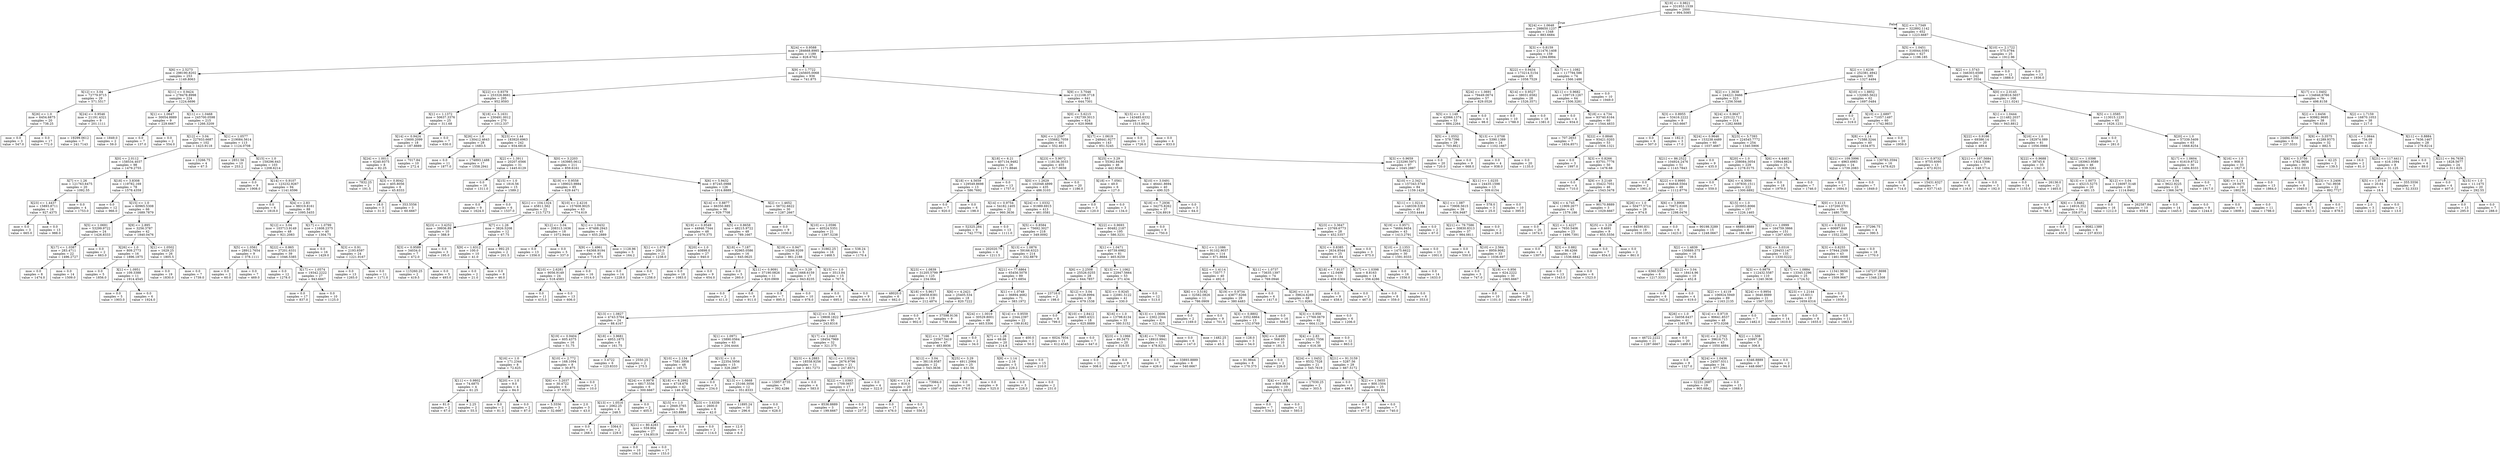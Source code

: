 digraph Tree {
node [shape=box] ;
0 [label="X[19] <= 0.9821\nmse = 331953.1539\nsamples = 2000\nvalue = 994.5085"] ;
1 [label="X[24] <= 1.0648\nmse = 298650.1237\nsamples = 1348\nvalue = 883.6684"] ;
0 -> 1 [labeldistance=2.5, labelangle=45, headlabel="True"] ;
2 [label="X[24] <= 0.9588\nmse = 284668.8985\nsamples = 1189\nvalue = 828.6762"] ;
1 -> 2 ;
3 [label="X[6] <= 2.5273\nmse = 298190.8202\nsamples = 253\nvalue = 1149.8063"] ;
2 -> 3 ;
4 [label="X[12] <= 3.04\nmse = 72779.9715\nsamples = 29\nvalue = 571.5517"] ;
3 -> 4 ;
5 [label="X[26] <= 1.0\nmse = 6454.6875\nsamples = 20\nvalue = 738.25"] ;
4 -> 5 ;
6 [label="mse = 0.0\nsamples = 3\nvalue = 547.0"] ;
5 -> 6 ;
7 [label="mse = 0.0\nsamples = 17\nvalue = 772.0"] ;
5 -> 7 ;
8 [label="X[24] <= 0.9546\nmse = 21191.4321\nsamples = 9\nvalue = 201.1111"] ;
4 -> 8 ;
9 [label="mse = 19299.0612\nsamples = 7\nvalue = 241.7143"] ;
8 -> 9 ;
10 [label="mse = 1849.0\nsamples = 2\nvalue = 59.0"] ;
8 -> 10 ;
11 [label="X[11] <= 0.9424\nmse = 278478.8998\nsamples = 224\nvalue = 1224.6696"] ;
3 -> 11 ;
12 [label="X[1] <= 1.0647\nmse = 30054.8889\nsamples = 9\nvalue = 229.6667"] ;
11 -> 12 ;
13 [label="mse = 0.0\nsamples = 7\nvalue = 137.0"] ;
12 -> 13 ;
14 [label="mse = 0.0\nsamples = 2\nvalue = 554.0"] ;
12 -> 14 ;
15 [label="X[11] <= 1.0468\nmse = 245700.0598\nsamples = 215\nvalue = 1266.3209"] ;
11 -> 15 ;
16 [label="X[12] <= 3.04\nmse = 227933.6687\nsamples = 102\nvalue = 1423.9118"] ;
15 -> 16 ;
17 [label="X[0] <= 2.0112\nmse = 158534.4037\nsamples = 98\nvalue = 1479.2755"] ;
16 -> 17 ;
18 [label="X[7] <= 1.26\nmse = 121763.6475\nsamples = 20\nvalue = 1092.55"] ;
17 -> 18 ;
19 [label="X[23] <= 1.4437\nmse = 15893.8711\nsamples = 16\nvalue = 927.4375"] ;
18 -> 19 ;
20 [label="mse = 0.0\nsamples = 3\nvalue = 665.0"] ;
19 -> 20 ;
21 [label="mse = 0.0\nsamples = 13\nvalue = 988.0"] ;
19 -> 21 ;
22 [label="mse = 0.0\nsamples = 4\nvalue = 1753.0"] ;
18 -> 22 ;
23 [label="X[18] <= 3.8308\nmse = 119782.169\nsamples = 78\nvalue = 1578.4359"] ;
17 -> 23 ;
24 [label="mse = 0.0\nsamples = 12\nvalue = 966.0"] ;
23 -> 24 ;
25 [label="X[15] <= 1.0\nmse = 60965.5308\nsamples = 66\nvalue = 1689.7879"] ;
23 -> 25 ;
26 [label="X[5] <= 1.0691\nmse = 53299.9722\nsamples = 24\nvalue = 1426.8333"] ;
25 -> 26 ;
27 [label="X[17] <= 1.0387\nmse = 283.4711\nsamples = 22\nvalue = 1496.2727"] ;
26 -> 27 ;
28 [label="mse = 0.0\nsamples = 8\nvalue = 1474.0"] ;
27 -> 28 ;
29 [label="mse = 0.0\nsamples = 14\nvalue = 1509.0"] ;
27 -> 29 ;
30 [label="mse = 0.0\nsamples = 2\nvalue = 663.0"] ;
26 -> 30 ;
31 [label="X[9] <= 2.895\nmse = 3256.3787\nsamples = 42\nvalue = 1840.0476"] ;
25 -> 31 ;
32 [label="X[26] <= 1.0\nmse = 809.2773\nsamples = 16\nvalue = 1896.1875"] ;
31 -> 32 ;
33 [label="mse = 0.0\nsamples = 5\nvalue = 1856.0"] ;
32 -> 33 ;
34 [label="X[1] <= 1.0951\nmse = 109.3388\nsamples = 11\nvalue = 1914.4545"] ;
32 -> 34 ;
35 [label="mse = 0.0\nsamples = 5\nvalue = 1903.0"] ;
34 -> 35 ;
36 [label="mse = 0.0\nsamples = 6\nvalue = 1924.0"] ;
34 -> 36 ;
37 [label="X[1] <= 1.0502\nmse = 1629.25\nsamples = 26\nvalue = 1805.5"] ;
31 -> 37 ;
38 [label="mse = 0.0\nsamples = 19\nvalue = 1830.0"] ;
37 -> 38 ;
39 [label="mse = 0.0\nsamples = 7\nvalue = 1739.0"] ;
37 -> 39 ;
40 [label="mse = 13266.75\nsamples = 4\nvalue = 67.5"] ;
16 -> 40 ;
41 [label="X[1] <= 1.0577\nmse = 219084.5614\nsamples = 113\nvalue = 1124.0708"] ;
15 -> 41 ;
42 [label="mse = 2851.56\nsamples = 10\nvalue = 253.2"] ;
41 -> 42 ;
43 [label="X[15] <= 1.0\nmse = 159296.643\nsamples = 103\nvalue = 1208.6214"] ;
41 -> 43 ;
44 [label="mse = 0.0\nsamples = 9\nvalue = 1908.0"] ;
43 -> 44 ;
45 [label="X[14] <= 0.9107\nmse = 123232.9267\nsamples = 94\nvalue = 1141.6596"] ;
43 -> 45 ;
46 [label="mse = 0.0\nsamples = 6\nvalue = 1818.0"] ;
45 -> 46 ;
47 [label="X[4] <= 2.83\nmse = 98319.8161\nsamples = 88\nvalue = 1095.5455"] ;
45 -> 47 ;
48 [label="X[12] <= 3.04\nmse = 103713.9149\nsamples = 48\nvalue = 921.2083"] ;
47 -> 48 ;
49 [label="X[5] <= 1.0561\nmse = 28912.7654\nsamples = 9\nvalue = 378.1111"] ;
48 -> 49 ;
50 [label="mse = 0.0\nsamples = 2\nvalue = 60.0"] ;
49 -> 50 ;
51 [label="mse = 0.0\nsamples = 7\nvalue = 469.0"] ;
49 -> 51 ;
52 [label="X[22] <= 0.865\nmse = 37201.6331\nsamples = 39\nvalue = 1046.5385"] ;
48 -> 52 ;
53 [label="mse = 0.0\nsamples = 12\nvalue = 1278.0"] ;
52 -> 53 ;
54 [label="X[17] <= 1.0574\nmse = 19342.2222\nsamples = 27\nvalue = 943.6667"] ;
52 -> 54 ;
55 [label="mse = 0.0\nsamples = 17\nvalue = 837.0"] ;
54 -> 55 ;
56 [label="mse = 0.0\nsamples = 10\nvalue = 1125.0"] ;
54 -> 56 ;
57 [label="X[17] <= 1.0799\nmse = 11608.2375\nsamples = 40\nvalue = 1304.75"] ;
47 -> 57 ;
58 [label="mse = 0.0\nsamples = 16\nvalue = 1429.0"] ;
57 -> 58 ;
59 [label="X[3] <= 0.91\nmse = 2193.6597\nsamples = 24\nvalue = 1221.9167"] ;
57 -> 59 ;
60 [label="mse = 0.0\nsamples = 13\nvalue = 1265.0"] ;
59 -> 60 ;
61 [label="mse = 0.0\nsamples = 11\nvalue = 1171.0"] ;
59 -> 61 ;
62 [label="X[9] <= 1.7722\nmse = 245605.0068\nsamples = 936\nvalue = 741.875"] ;
2 -> 62 ;
63 [label="X[22] <= 0.9379\nmse = 253326.8661\nsamples = 295\nvalue = 952.9593"] ;
62 -> 63 ;
64 [label="X[1] <= 1.1372\nmse = 50637.3376\nsamples = 25\nvalue = 311.68"] ;
63 -> 64 ;
65 [label="X[14] <= 0.9424\nmse = 15600.2099\nsamples = 18\nvalue = 187.8889"] ;
64 -> 65 ;
66 [label="X[24] <= 1.0011\nmse = 6240.9375\nsamples = 8\nvalue = 82.25"] ;
65 -> 66 ;
67 [label="mse = 7832.25\nsamples = 2\nvalue = 191.5"] ;
66 -> 67 ;
68 [label="X[3] <= 0.8042\nmse = 405.8056\nsamples = 6\nvalue = 45.8333"] ;
66 -> 68 ;
69 [label="mse = 18.0\nsamples = 3\nvalue = 31.0"] ;
68 -> 69 ;
70 [label="mse = 353.5556\nsamples = 3\nvalue = 60.6667"] ;
68 -> 70 ;
71 [label="mse = 7017.84\nsamples = 10\nvalue = 272.4"] ;
65 -> 71 ;
72 [label="mse = 0.0\nsamples = 7\nvalue = 630.0"] ;
64 -> 72 ;
73 [label="X[18] <= 5.1631\nmse = 230491.0012\nsamples = 270\nvalue = 1012.337"] ;
63 -> 73 ;
74 [label="X[26] <= 1.0\nmse = 130412.4643\nsamples = 28\nvalue = 1683.5"] ;
73 -> 74 ;
75 [label="mse = 0.0\nsamples = 11\nvalue = 1877.0"] ;
74 -> 75 ;
76 [label="mse = 174893.1488\nsamples = 17\nvalue = 1558.2941"] ;
74 -> 76 ;
77 [label="X[23] <= 1.44\nmse = 183920.6963\nsamples = 242\nvalue = 934.6818"] ;
73 -> 77 ;
78 [label="X[2] <= 1.3911\nmse = 20207.6566\nsamples = 31\nvalue = 1445.6129"] ;
77 -> 78 ;
79 [label="mse = 0.0\nsamples = 16\nvalue = 1311.0"] ;
78 -> 79 ;
80 [label="X[15] <= 1.0\nmse = 1816.56\nsamples = 15\nvalue = 1589.2"] ;
78 -> 80 ;
81 [label="mse = 0.0\nsamples = 9\nvalue = 1624.0"] ;
80 -> 81 ;
82 [label="mse = 0.0\nsamples = 6\nvalue = 1537.0"] ;
80 -> 82 ;
83 [label="X[0] <= 3.2203\nmse = 163985.0612\nsamples = 211\nvalue = 859.6161"] ;
77 -> 83 ;
84 [label="X[19] <= 0.9558\nmse = 189023.9884\nsamples = 85\nvalue = 629.4471"] ;
83 -> 84 ;
85 [label="X[21] <= 104.1324\nmse = 45811.562\nsamples = 22\nvalue = 213.7273"] ;
84 -> 85 ;
86 [label="X[23] <= 3.4252\nmse = 39936.89\nsamples = 10\nvalue = 388.9"] ;
85 -> 86 ;
87 [label="X[3] <= 0.9589\nmse = 34034.0\nsamples = 7\nvalue = 472.0"] ;
86 -> 87 ;
88 [label="mse = 115260.25\nsamples = 2\nvalue = 419.5"] ;
87 -> 88 ;
89 [label="mse = 0.0\nsamples = 5\nvalue = 493.0"] ;
87 -> 89 ;
90 [label="mse = 0.0\nsamples = 3\nvalue = 195.0"] ;
86 -> 90 ;
91 [label="X[7] <= 1.26\nmse = 3826.5208\nsamples = 12\nvalue = 67.75"] ;
85 -> 91 ;
92 [label="X[9] <= 1.6312\nmse = 100.0\nsamples = 10\nvalue = 41.0"] ;
91 -> 92 ;
93 [label="mse = 0.0\nsamples = 2\nvalue = 21.0"] ;
92 -> 93 ;
94 [label="mse = 0.0\nsamples = 8\nvalue = 46.0"] ;
92 -> 94 ;
95 [label="mse = 992.25\nsamples = 2\nvalue = 201.5"] ;
91 -> 95 ;
96 [label="X[10] <= 2.4216\nmse = 157608.9025\nsamples = 63\nvalue = 774.619"] ;
84 -> 96 ;
97 [label="X[12] <= 3.04\nmse = 208313.1636\nsamples = 18\nvalue = 1072.9444"] ;
96 -> 97 ;
98 [label="mse = 0.0\nsamples = 13\nvalue = 1356.0"] ;
97 -> 98 ;
99 [label="mse = 0.0\nsamples = 5\nvalue = 337.0"] ;
97 -> 99 ;
100 [label="X[1] <= 1.0432\nmse = 87488.2943\nsamples = 45\nvalue = 655.2889"] ;
96 -> 100 ;
101 [label="X[9] <= 1.4961\nmse = 64368.9194\nsamples = 40\nvalue = 716.675"] ;
100 -> 101 ;
102 [label="X[10] <= 2.6281\nmse = 9056.9149\nsamples = 24\nvalue = 518.4583"] ;
101 -> 102 ;
103 [label="mse = 0.0\nsamples = 11\nvalue = 415.0"] ;
102 -> 103 ;
104 [label="mse = 0.0\nsamples = 13\nvalue = 606.0"] ;
102 -> 104 ;
105 [label="mse = 0.0\nsamples = 16\nvalue = 1014.0"] ;
101 -> 105 ;
106 [label="mse = 1128.96\nsamples = 5\nvalue = 164.2"] ;
100 -> 106 ;
107 [label="X[6] <= 5.9432\nmse = 87245.0988\nsamples = 126\nvalue = 1014.8889"] ;
83 -> 107 ;
108 [label="X[14] <= 0.8877\nmse = 66350.885\nsamples = 96\nvalue = 929.7708"] ;
107 -> 108 ;
109 [label="X[19] <= 0.9549\nmse = 44946.7344\nsamples = 48\nvalue = 1070.375"] ;
108 -> 109 ;
110 [label="X[1] <= 1.078\nmse = 200.0\nsamples = 21\nvalue = 1238.0"] ;
109 -> 110 ;
111 [label="mse = 0.0\nsamples = 14\nvalue = 1228.0"] ;
110 -> 111 ;
112 [label="mse = 0.0\nsamples = 7\nvalue = 1258.0"] ;
110 -> 112 ;
113 [label="X[20] <= 1.0\nmse = 40898.0\nsamples = 27\nvalue = 940.0"] ;
109 -> 113 ;
114 [label="mse = 0.0\nsamples = 18\nvalue = 1083.0"] ;
113 -> 114 ;
115 [label="mse = 0.0\nsamples = 9\nvalue = 654.0"] ;
113 -> 115 ;
116 [label="X[5] <= 0.8658\nmse = 48215.9722\nsamples = 48\nvalue = 789.1667"] ;
108 -> 116 ;
117 [label="X[18] <= 7.187\nmse = 92965.0586\nsamples = 16\nvalue = 645.0625"] ;
116 -> 117 ;
118 [label="mse = 0.0\nsamples = 5\nvalue = 260.0"] ;
117 -> 118 ;
119 [label="X[11] <= 0.9091\nmse = 37190.0826\nsamples = 11\nvalue = 820.0909"] ;
117 -> 119 ;
120 [label="mse = 0.0\nsamples = 2\nvalue = 411.0"] ;
119 -> 120 ;
121 [label="mse = 0.0\nsamples = 9\nvalue = 911.0"] ;
119 -> 121 ;
122 [label="X[19] <= 0.947\nmse = 10266.9209\nsamples = 32\nvalue = 861.2188"] ;
116 -> 122 ;
123 [label="X[25] <= 3.29\nmse = 1668.6159\nsamples = 17\nvalue = 943.8235"] ;
122 -> 123 ;
124 [label="mse = 0.0\nsamples = 7\nvalue = 895.0"] ;
123 -> 124 ;
125 [label="mse = 0.0\nsamples = 10\nvalue = 978.0"] ;
123 -> 125 ;
126 [label="X[15] <= 1.0\nmse = 3513.84\nsamples = 15\nvalue = 767.6"] ;
122 -> 126 ;
127 [label="mse = 0.0\nsamples = 6\nvalue = 695.0"] ;
126 -> 127 ;
128 [label="mse = 0.0\nsamples = 9\nvalue = 816.0"] ;
126 -> 128 ;
129 [label="X[2] <= 1.4652\nmse = 56732.6622\nsamples = 30\nvalue = 1287.2667"] ;
107 -> 129 ;
130 [label="mse = 0.0\nsamples = 9\nvalue = 1030.0"] ;
129 -> 130 ;
131 [label="X[10] <= 2.0596\nmse = 40524.5351\nsamples = 21\nvalue = 1397.5238"] ;
129 -> 131 ;
132 [label="mse = 31862.25\nsamples = 16\nvalue = 1468.5"] ;
131 -> 132 ;
133 [label="mse = 538.24\nsamples = 5\nvalue = 1170.4"] ;
131 -> 133 ;
134 [label="X[9] <= 3.7046\nmse = 212108.3718\nsamples = 641\nvalue = 644.7301"] ;
62 -> 134 ;
135 [label="X[0] <= 5.6215\nmse = 192739.3013\nsamples = 624\nvalue = 620.9968"] ;
134 -> 135 ;
136 [label="X[6] <= 1.2597\nmse = 155682.7059\nsamples = 481\nvalue = 552.4615"] ;
135 -> 136 ;
137 [label="X[18] <= 6.21\nmse = 407134.9482\nsamples = 26\nvalue = 1171.8846"] ;
136 -> 137 ;
138 [label="X[18] <= 4.5659\nmse = 129549.8698\nsamples = 13\nvalue = 586.7692"] ;
137 -> 138 ;
139 [label="mse = 0.0\nsamples = 7\nvalue = 920.0"] ;
138 -> 139 ;
140 [label="mse = 0.0\nsamples = 6\nvalue = 198.0"] ;
138 -> 140 ;
141 [label="mse = 0.0\nsamples = 13\nvalue = 1757.0"] ;
137 -> 141 ;
142 [label="X[23] <= 5.9072\nmse = 118136.3033\nsamples = 455\nvalue = 517.0659"] ;
136 -> 142 ;
143 [label="X[0] <= 1.2629\nmse = 102048.4899\nsamples = 435\nvalue = 486.3103"] ;
142 -> 143 ;
144 [label="X[14] <= 0.9754\nmse = 54182.1405\nsamples = 22\nvalue = 960.3636"] ;
143 -> 144 ;
145 [label="mse = 52325.284\nsamples = 9\nvalue = 742.7778"] ;
144 -> 145 ;
146 [label="mse = 0.0\nsamples = 13\nvalue = 1111.0"] ;
144 -> 146 ;
147 [label="X[24] <= 1.0332\nmse = 91989.6915\nsamples = 413\nvalue = 461.0581"] ;
143 -> 147 ;
148 [label="X[5] <= 0.8584\nmse = 75692.3027\nsamples = 218\nvalue = 349.0092"] ;
147 -> 148 ;
149 [label="mse = 202020.75\nsamples = 4\nvalue = 1211.5"] ;
148 -> 149 ;
150 [label="X[13] <= 1.0876\nmse = 59166.6323\nsamples = 214\nvalue = 332.8879"] ;
148 -> 150 ;
151 [label="X[23] <= 1.0839\nmse = 31205.5799\nsamples = 125\nvalue = 234.064"] ;
150 -> 151 ;
152 [label="mse = 48020.0\nsamples = 6\nvalue = 662.0"] ;
151 -> 152 ;
153 [label="X[18] <= 5.9617\nmse = 20658.8381\nsamples = 119\nvalue = 212.4874"] ;
151 -> 153 ;
154 [label="X[13] <= 1.0827\nmse = 4743.5764\nsamples = 24\nvalue = 88.4167"] ;
153 -> 154 ;
155 [label="X[19] <= 0.9404\nmse = 605.4375\nsamples = 16\nvalue = 51.75"] ;
154 -> 155 ;
156 [label="X[16] <= 1.0\nmse = 171.2344\nsamples = 8\nvalue = 72.625"] ;
155 -> 156 ;
157 [label="X[11] <= 0.9802\nmse = 74.6875\nsamples = 4\nvalue = 61.25"] ;
156 -> 157 ;
158 [label="mse = 81.0\nsamples = 2\nvalue = 67.0"] ;
157 -> 158 ;
159 [label="mse = 2.25\nsamples = 2\nvalue = 55.5"] ;
157 -> 159 ;
160 [label="X[20] <= 1.0\nmse = 9.0\nsamples = 4\nvalue = 84.0"] ;
156 -> 160 ;
161 [label="mse = 0.0\nsamples = 2\nvalue = 81.0"] ;
160 -> 161 ;
162 [label="mse = 0.0\nsamples = 2\nvalue = 87.0"] ;
160 -> 162 ;
163 [label="X[10] <= 2.772\nmse = 168.1094\nsamples = 8\nvalue = 30.875"] ;
155 -> 163 ;
164 [label="X[6] <= 3.2037\nmse = 30.4722\nsamples = 6\nvalue = 37.8333"] ;
163 -> 164 ;
165 [label="mse = 5.5556\nsamples = 3\nvalue = 32.6667"] ;
164 -> 165 ;
166 [label="mse = 2.0\nsamples = 3\nvalue = 43.0"] ;
164 -> 166 ;
167 [label="mse = 0.0\nsamples = 2\nvalue = 10.0"] ;
163 -> 167 ;
168 [label="X[18] <= 3.9681\nmse = 4953.1875\nsamples = 8\nvalue = 161.75"] ;
154 -> 168 ;
169 [label="mse = 3.4722\nsamples = 6\nvalue = 123.8333"] ;
168 -> 169 ;
170 [label="mse = 2550.25\nsamples = 2\nvalue = 275.5"] ;
168 -> 170 ;
171 [label="X[12] <= 3.04\nmse = 19808.1822\nsamples = 95\nvalue = 243.8316"] ;
153 -> 171 ;
172 [label="X[1] <= 1.0971\nmse = 15890.0564\nsamples = 63\nvalue = 204.4444"] ;
171 -> 172 ;
173 [label="X[10] <= 2.134\nmse = 7581.3958\nsamples = 48\nvalue = 165.75"] ;
172 -> 173 ;
174 [label="X[24] <= 0.9978\nmse = 6817.5556\nsamples = 6\nvalue = 300.6667"] ;
173 -> 174 ;
175 [label="X[13] <= 1.0516\nmse = 2062.25\nsamples = 4\nvalue = 248.5"] ;
174 -> 175 ;
176 [label="mse = 0.0\nsamples = 2\nvalue = 268.0"] ;
175 -> 176 ;
177 [label="mse = 3364.0\nsamples = 2\nvalue = 229.0"] ;
175 -> 177 ;
178 [label="mse = 0.0\nsamples = 2\nvalue = 405.0"] ;
174 -> 178 ;
179 [label="X[18] <= 6.2992\nmse = 4718.678\nsamples = 42\nvalue = 146.4762"] ;
173 -> 179 ;
180 [label="X[15] <= 1.0\nmse = 2949.3765\nsamples = 36\nvalue = 163.8889"] ;
179 -> 180 ;
181 [label="X[21] <= 80.4283\nmse = 559.904\nsamples = 27\nvalue = 134.8519"] ;
180 -> 181 ;
182 [label="mse = 0.0\nsamples = 10\nvalue = 104.0"] ;
181 -> 182 ;
183 [label="mse = 0.0\nsamples = 17\nvalue = 153.0"] ;
181 -> 183 ;
184 [label="mse = 0.0\nsamples = 9\nvalue = 251.0"] ;
180 -> 184 ;
185 [label="X[23] <= 3.6339\nmse = 2600.0\nsamples = 6\nvalue = 42.0"] ;
179 -> 185 ;
186 [label="mse = 0.0\nsamples = 2\nvalue = 114.0"] ;
185 -> 186 ;
187 [label="mse = 12.0\nsamples = 4\nvalue = 6.0"] ;
185 -> 187 ;
188 [label="X[15] <= 1.0\nmse = 22354.5956\nsamples = 15\nvalue = 328.2667"] ;
172 -> 188 ;
189 [label="mse = 0.0\nsamples = 3\nvalue = 234.0"] ;
188 -> 189 ;
190 [label="X[13] <= 1.0668\nmse = 25166.3056\nsamples = 12\nvalue = 351.8333"] ;
188 -> 190 ;
191 [label="mse = 11895.24\nsamples = 10\nvalue = 296.6"] ;
190 -> 191 ;
192 [label="mse = 0.0\nsamples = 2\nvalue = 628.0"] ;
190 -> 192 ;
193 [label="X[17] <= 1.0463\nmse = 18454.7969\nsamples = 32\nvalue = 321.375"] ;
171 -> 193 ;
194 [label="X[23] <= 4.2883\nmse = 18558.9256\nsamples = 11\nvalue = 461.7273"] ;
193 -> 194 ;
195 [label="mse = 15957.6735\nsamples = 7\nvalue = 392.4286"] ;
194 -> 195 ;
196 [label="mse = 0.0\nsamples = 4\nvalue = 583.0"] ;
194 -> 196 ;
197 [label="X[11] <= 1.0324\nmse = 2676.9796\nsamples = 21\nvalue = 247.8571"] ;
193 -> 197 ;
198 [label="X[22] <= 1.0393\nmse = 1709.0657\nsamples = 17\nvalue = 230.4118"] ;
197 -> 198 ;
199 [label="mse = 8536.8889\nsamples = 3\nvalue = 199.6667"] ;
198 -> 199 ;
200 [label="mse = 0.0\nsamples = 14\nvalue = 237.0"] ;
198 -> 200 ;
201 [label="mse = 0.0\nsamples = 4\nvalue = 322.0"] ;
197 -> 201 ;
202 [label="X[21] <= 77.6864\nmse = 65456.5078\nsamples = 89\nvalue = 471.6854"] ;
150 -> 202 ;
203 [label="X[6] <= 4.2421\nmse = 25405.534\nsamples = 18\nvalue = 820.7222"] ;
202 -> 203 ;
204 [label="mse = 0.0\nsamples = 9\nvalue = 902.0"] ;
203 -> 204 ;
205 [label="mse = 37598.9136\nsamples = 9\nvalue = 739.4444"] ;
203 -> 205 ;
206 [label="X[1] <= 1.0748\nmse = 36894.4682\nsamples = 71\nvalue = 383.1972"] ;
202 -> 206 ;
207 [label="X[24] <= 1.0019\nmse = 30529.8001\nsamples = 49\nvalue = 465.5306"] ;
206 -> 207 ;
208 [label="X[2] <= 1.7166\nmse = 23567.5419\nsamples = 47\nvalue = 483.8936"] ;
207 -> 208 ;
209 [label="X[12] <= 3.04\nmse = 38118.9587\nsamples = 22\nvalue = 543.3636"] ;
208 -> 209 ;
210 [label="X[8] <= 1.14\nmse = 816.0\nsamples = 20\nvalue = 488.0"] ;
209 -> 210 ;
211 [label="mse = 0.0\nsamples = 17\nvalue = 476.0"] ;
210 -> 211 ;
212 [label="mse = 0.0\nsamples = 3\nvalue = 556.0"] ;
210 -> 212 ;
213 [label="mse = 73984.0\nsamples = 2\nvalue = 1097.0"] ;
209 -> 213 ;
214 [label="X[25] <= 3.29\nmse = 4911.2064\nsamples = 25\nvalue = 431.56"] ;
208 -> 214 ;
215 [label="mse = 0.0\nsamples = 16\nvalue = 379.0"] ;
214 -> 215 ;
216 [label="mse = 0.0\nsamples = 9\nvalue = 525.0"] ;
214 -> 216 ;
217 [label="mse = 0.0\nsamples = 2\nvalue = 34.0"] ;
207 -> 217 ;
218 [label="X[14] <= 0.9559\nmse = 2344.2397\nsamples = 22\nvalue = 199.8182"] ;
206 -> 218 ;
219 [label="X[7] <= 1.26\nmse = 69.66\nsamples = 20\nvalue = 214.8"] ;
218 -> 219 ;
220 [label="X[8] <= 1.14\nmse = 2.16\nsamples = 5\nvalue = 229.2"] ;
219 -> 220 ;
221 [label="mse = 0.0\nsamples = 3\nvalue = 228.0"] ;
220 -> 221 ;
222 [label="mse = 0.0\nsamples = 2\nvalue = 231.0"] ;
220 -> 222 ;
223 [label="mse = 0.0\nsamples = 15\nvalue = 210.0"] ;
219 -> 223 ;
224 [label="mse = 400.0\nsamples = 2\nvalue = 50.0"] ;
218 -> 224 ;
225 [label="X[22] <= 0.9693\nmse = 80482.2187\nsamples = 195\nvalue = 586.3231"] ;
147 -> 225 ;
226 [label="X[1] <= 1.0471\nmse = 40739.6982\nsamples = 81\nvalue = 465.9259"] ;
225 -> 226 ;
227 [label="X[6] <= 2.2508\nmse = 25526.0255\nsamples = 28\nvalue = 644.7857"] ;
226 -> 227 ;
228 [label="mse = 23716.0\nsamples = 2\nvalue = 198.0"] ;
227 -> 228 ;
229 [label="X[12] <= 3.04\nmse = 9128.8994\nsamples = 26\nvalue = 679.1538"] ;
227 -> 229 ;
230 [label="mse = 0.0\nsamples = 8\nvalue = 799.0"] ;
229 -> 230 ;
231 [label="X[10] <= 2.8412\nmse = 3965.4321\nsamples = 18\nvalue = 625.8889"] ;
229 -> 231 ;
232 [label="mse = 6024.7934\nsamples = 11\nvalue = 612.4545"] ;
231 -> 232 ;
233 [label="mse = 0.0\nsamples = 7\nvalue = 647.0"] ;
231 -> 233 ;
234 [label="X[13] <= 1.1062\nmse = 22947.5664\nsamples = 53\nvalue = 371.434"] ;
226 -> 234 ;
235 [label="X[3] <= 0.9245\nmse = 22081.5122\nsamples = 41\nvalue = 330.0"] ;
234 -> 235 ;
236 [label="X[16] <= 1.0\nmse = 13798.6134\nsamples = 33\nvalue = 380.5152"] ;
235 -> 236 ;
237 [label="X[23] <= 3.1966\nmse = 89.3475\nsamples = 20\nvalue = 316.55"] ;
236 -> 237 ;
238 [label="mse = 0.0\nsamples = 11\nvalue = 308.0"] ;
237 -> 238 ;
239 [label="mse = 0.0\nsamples = 9\nvalue = 327.0"] ;
237 -> 239 ;
240 [label="X[18] <= 7.7098\nmse = 18910.9941\nsamples = 13\nvalue = 478.9231"] ;
236 -> 240 ;
241 [label="mse = 0.0\nsamples = 7\nvalue = 426.0"] ;
240 -> 241 ;
242 [label="mse = 33893.8889\nsamples = 6\nvalue = 540.6667"] ;
240 -> 242 ;
243 [label="X[13] <= 1.0606\nmse = 2302.2344\nsamples = 8\nvalue = 121.625"] ;
235 -> 243 ;
244 [label="mse = 0.0\nsamples = 6\nvalue = 147.0"] ;
243 -> 244 ;
245 [label="mse = 1482.25\nsamples = 2\nvalue = 45.5"] ;
243 -> 245 ;
246 [label="mse = 0.0\nsamples = 12\nvalue = 513.0"] ;
234 -> 246 ;
247 [label="X[1] <= 1.1086\nmse = 91102.9037\nsamples = 114\nvalue = 671.8684"] ;
225 -> 247 ;
248 [label="X[2] <= 1.4114\nmse = 73577.7\nsamples = 40\nvalue = 492.0"] ;
247 -> 248 ;
249 [label="X[6] <= 3.5192\nmse = 32582.0826\nsamples = 11\nvalue = 786.0909"] ;
248 -> 249 ;
250 [label="mse = 0.0\nsamples = 2\nvalue = 1169.0"] ;
249 -> 250 ;
251 [label="mse = 0.0\nsamples = 9\nvalue = 701.0"] ;
249 -> 251 ;
252 [label="X[19] <= 0.9734\nmse = 43877.6266\nsamples = 29\nvalue = 380.4483"] ;
248 -> 252 ;
253 [label="X[3] <= 0.8802\nmse = 3352.6864\nsamples = 13\nvalue = 152.0769"] ;
252 -> 253 ;
254 [label="mse = 128.0\nsamples = 3\nvalue = 54.0"] ;
253 -> 254 ;
255 [label="X[6] <= 3.4695\nmse = 568.65\nsamples = 10\nvalue = 181.5"] ;
253 -> 255 ;
256 [label="mse = 91.9844\nsamples = 8\nvalue = 170.375"] ;
255 -> 256 ;
257 [label="mse = 0.0\nsamples = 2\nvalue = 226.0"] ;
255 -> 257 ;
258 [label="mse = 0.0\nsamples = 16\nvalue = 566.0"] ;
252 -> 258 ;
259 [label="X[11] <= 1.0737\nmse = 73635.1397\nsamples = 74\nvalue = 769.0946"] ;
247 -> 259 ;
260 [label="mse = 0.0\nsamples = 6\nvalue = 1417.0"] ;
259 -> 260 ;
261 [label="X[26] <= 1.0\nmse = 39824.6269\nsamples = 68\nvalue = 711.9265"] ;
259 -> 261 ;
262 [label="X[3] <= 0.959\nmse = 17769.0679\nsamples = 62\nvalue = 664.1129"] ;
261 -> 262 ;
263 [label="X[4] <= 2.83\nmse = 10261.7556\nsamples = 50\nvalue = 616.38"] ;
262 -> 263 ;
264 [label="X[24] <= 1.0452\nmse = 8532.7528\nsamples = 21\nvalue = 545.7619"] ;
263 -> 264 ;
265 [label="X[4] <= 2.83\nmse = 809.9834\nsamples = 19\nvalue = 571.2632"] ;
264 -> 265 ;
266 [label="mse = 0.0\nsamples = 7\nvalue = 534.0"] ;
265 -> 266 ;
267 [label="mse = 0.0\nsamples = 12\nvalue = 593.0"] ;
265 -> 267 ;
268 [label="mse = 17030.25\nsamples = 2\nvalue = 303.5"] ;
264 -> 268 ;
269 [label="X[21] <= 91.3159\nmse = 5287.56\nsamples = 29\nvalue = 667.5172"] ;
263 -> 269 ;
270 [label="mse = 0.0\nsamples = 4\nvalue = 498.0"] ;
269 -> 270 ;
271 [label="X[2] <= 1.5655\nmse = 800.1504\nsamples = 25\nvalue = 694.64"] ;
269 -> 271 ;
272 [label="mse = 0.0\nsamples = 18\nvalue = 677.0"] ;
271 -> 272 ;
273 [label="mse = 0.0\nsamples = 7\nvalue = 740.0"] ;
271 -> 273 ;
274 [label="mse = 0.0\nsamples = 12\nvalue = 863.0"] ;
262 -> 274 ;
275 [label="mse = 0.0\nsamples = 6\nvalue = 1206.0"] ;
261 -> 275 ;
276 [label="mse = 0.0\nsamples = 20\nvalue = 1186.0"] ;
142 -> 276 ;
277 [label="X[17] <= 1.0619\nmse = 248441.9277\nsamples = 143\nvalue = 851.5245"] ;
135 -> 277 ;
278 [label="X[25] <= 3.29\nmse = 55362.8436\nsamples = 46\nvalue = 442.9348"] ;
277 -> 278 ;
279 [label="X[18] <= 7.0561\nmse = 49.0\nsamples = 6\nvalue = 127.0"] ;
278 -> 279 ;
280 [label="mse = 0.0\nsamples = 3\nvalue = 120.0"] ;
279 -> 280 ;
281 [label="mse = 0.0\nsamples = 3\nvalue = 134.0"] ;
279 -> 281 ;
282 [label="X[10] <= 3.0491\nmse = 46441.8694\nsamples = 40\nvalue = 490.325"] ;
278 -> 282 ;
283 [label="X[18] <= 7.2936\nmse = 34275.8262\nsamples = 37\nvalue = 524.8919"] ;
282 -> 283 ;
284 [label="mse = 0.0\nsamples = 9\nvalue = 750.0"] ;
283 -> 284 ;
285 [label="X[23] <= 3.3647\nmse = 23769.6773\nsamples = 28\nvalue = 452.5357"] ;
283 -> 285 ;
286 [label="X[3] <= 0.8385\nmse = 2634.8544\nsamples = 25\nvalue = 401.84"] ;
285 -> 286 ;
287 [label="X[18] <= 7.9137\nmse = 12.0496\nsamples = 11\nvalue = 459.6364"] ;
286 -> 287 ;
288 [label="mse = 0.0\nsamples = 9\nvalue = 458.0"] ;
287 -> 288 ;
289 [label="mse = 0.0\nsamples = 2\nvalue = 467.0"] ;
287 -> 289 ;
290 [label="X[17] <= 1.0398\nmse = 8.8163\nsamples = 14\nvalue = 356.4286"] ;
286 -> 290 ;
291 [label="mse = 0.0\nsamples = 8\nvalue = 359.0"] ;
290 -> 291 ;
292 [label="mse = 0.0\nsamples = 6\nvalue = 353.0"] ;
290 -> 292 ;
293 [label="mse = 0.0\nsamples = 3\nvalue = 875.0"] ;
285 -> 293 ;
294 [label="mse = 0.0\nsamples = 3\nvalue = 64.0"] ;
282 -> 294 ;
295 [label="X[3] <= 0.9659\nmse = 223290.5971\nsamples = 97\nvalue = 1045.2887"] ;
277 -> 295 ;
296 [label="X[10] <= 2.3421\nmse = 157343.5748\nsamples = 84\nvalue = 1159.1429"] ;
295 -> 296 ;
297 [label="X[11] <= 1.0214\nmse = 148339.5358\nsamples = 45\nvalue = 1353.4444"] ;
296 -> 297 ;
298 [label="X[19] <= 0.9571\nmse = 74684.9454\nsamples = 43\nvalue = 1413.2791"] ;
297 -> 298 ;
299 [label="X[10] <= 2.1353\nmse = 1475.6622\nsamples = 30\nvalue = 1591.9333"] ;
298 -> 299 ;
300 [label="mse = 0.0\nsamples = 16\nvalue = 1556.0"] ;
299 -> 300 ;
301 [label="mse = 0.0\nsamples = 14\nvalue = 1633.0"] ;
299 -> 301 ;
302 [label="mse = 0.0\nsamples = 13\nvalue = 1001.0"] ;
298 -> 302 ;
303 [label="mse = 0.0\nsamples = 2\nvalue = 67.0"] ;
297 -> 303 ;
304 [label="X[1] <= 1.087\nmse = 73908.5615\nsamples = 39\nvalue = 934.9487"] ;
296 -> 304 ;
305 [label="X[21] <= 79.7586\nmse = 30830.8313\nsamples = 37\nvalue = 984.0811"] ;
304 -> 305 ;
306 [label="mse = 0.0\nsamples = 4\nvalue = 550.0"] ;
305 -> 306 ;
307 [label="X[10] <= 2.564\nmse = 8959.9082\nsamples = 33\nvalue = 1036.697"] ;
305 -> 307 ;
308 [label="mse = 0.0\nsamples = 3\nvalue = 747.0"] ;
307 -> 308 ;
309 [label="X[19] <= 0.956\nmse = 624.2222\nsamples = 30\nvalue = 1065.6667"] ;
307 -> 309 ;
310 [label="mse = 0.0\nsamples = 10\nvalue = 1101.0"] ;
309 -> 310 ;
311 [label="mse = 0.0\nsamples = 20\nvalue = 1048.0"] ;
309 -> 311 ;
312 [label="mse = 0.0\nsamples = 2\nvalue = 26.0"] ;
304 -> 312 ;
313 [label="X[11] <= 1.0235\nmse = 24435.1598\nsamples = 13\nvalue = 309.6154"] ;
295 -> 313 ;
314 [label="mse = 578.0\nsamples = 3\nvalue = 25.0"] ;
313 -> 314 ;
315 [label="mse = 0.0\nsamples = 10\nvalue = 395.0"] ;
313 -> 315 ;
316 [label="X[15] <= 1.0\nmse = 143485.6332\nsamples = 17\nvalue = 1515.8824"] ;
134 -> 316 ;
317 [label="mse = 0.0\nsamples = 13\nvalue = 1726.0"] ;
316 -> 317 ;
318 [label="mse = 0.0\nsamples = 4\nvalue = 833.0"] ;
316 -> 318 ;
319 [label="X[3] <= 0.8159\nmse = 211476.1408\nsamples = 159\nvalue = 1294.8994"] ;
1 -> 319 ;
320 [label="X[22] <= 0.9434\nmse = 173214.5154\nsamples = 85\nvalue = 1058.7529"] ;
319 -> 320 ;
321 [label="X[24] <= 1.0691\nmse = 79449.0674\nsamples = 57\nvalue = 829.0526"] ;
320 -> 321 ;
322 [label="X[5] <= 1.149\nmse = 42066.1374\nsamples = 53\nvalue = 884.2264"] ;
321 -> 322 ;
323 [label="X[5] <= 1.0552\nmse = 578.7396\nsamples = 29\nvalue = 703.8621"] ;
322 -> 323 ;
324 [label="mse = 0.0\nsamples = 20\nvalue = 720.0"] ;
323 -> 324 ;
325 [label="mse = 0.0\nsamples = 9\nvalue = 668.0"] ;
323 -> 325 ;
326 [label="X[13] <= 1.0708\nmse = 5390.1389\nsamples = 24\nvalue = 1102.1667"] ;
322 -> 326 ;
327 [label="mse = 0.0\nsamples = 4\nvalue = 938.0"] ;
326 -> 327 ;
328 [label="mse = 0.0\nsamples = 20\nvalue = 1135.0"] ;
326 -> 328 ;
329 [label="mse = 0.0\nsamples = 4\nvalue = 98.0"] ;
321 -> 329 ;
330 [label="X[14] <= 0.9527\nmse = 38031.6582\nsamples = 28\nvalue = 1526.3571"] ;
320 -> 330 ;
331 [label="mse = 0.0\nsamples = 10\nvalue = 1788.0"] ;
330 -> 331 ;
332 [label="mse = 0.0\nsamples = 18\nvalue = 1381.0"] ;
330 -> 332 ;
333 [label="X[17] <= 1.1082\nmse = 117794.586\nsamples = 74\nvalue = 1566.1486"] ;
319 -> 333 ;
334 [label="X[11] <= 0.9682\nmse = 109719.1267\nsamples = 64\nvalue = 1506.3281"] ;
333 -> 334 ;
335 [label="mse = 0.0\nsamples = 4\nvalue = 934.0"] ;
334 -> 335 ;
336 [label="X[18] <= 4.734\nmse = 93740.6164\nsamples = 60\nvalue = 1544.4833"] ;
334 -> 336 ;
337 [label="mse = 707.2653\nsamples = 7\nvalue = 1834.8571"] ;
336 -> 337 ;
338 [label="X[22] <= 0.8846\nmse = 93421.0203\nsamples = 53\nvalue = 1506.1321"] ;
336 -> 338 ;
339 [label="mse = 0.0\nsamples = 3\nvalue = 1997.0"] ;
338 -> 339 ;
340 [label="X[3] <= 0.8266\nmse = 83701.7776\nsamples = 50\nvalue = 1476.68"] ;
338 -> 340 ;
341 [label="mse = 0.0\nsamples = 4\nvalue = 710.0"] ;
340 -> 341 ;
342 [label="X[9] <= 3.2149\nmse = 35422.7051\nsamples = 46\nvalue = 1543.3478"] ;
340 -> 342 ;
343 [label="X[6] <= 4.745\nmse = 11909.2677\nsamples = 43\nvalue = 1579.186"] ;
342 -> 343 ;
344 [label="mse = 0.0\nsamples = 20\nvalue = 1674.0"] ;
343 -> 344 ;
345 [label="X[2] <= 1.4227\nmse = 7650.5406\nsamples = 23\nvalue = 1496.7391"] ;
343 -> 345 ;
346 [label="mse = 0.0\nsamples = 4\nvalue = 1307.0"] ;
345 -> 346 ;
347 [label="X[3] <= 0.882\nmse = 86.4266\nsamples = 19\nvalue = 1536.6842"] ;
345 -> 347 ;
348 [label="mse = 0.0\nsamples = 13\nvalue = 1543.0"] ;
347 -> 348 ;
349 [label="mse = 0.0\nsamples = 6\nvalue = 1523.0"] ;
347 -> 349 ;
350 [label="mse = 90170.8889\nsamples = 3\nvalue = 1029.6667"] ;
342 -> 350 ;
351 [label="mse = 0.0\nsamples = 10\nvalue = 1949.0"] ;
333 -> 351 ;
352 [label="X[2] <= 1.7349\nmse = 322892.1142\nsamples = 652\nvalue = 1223.6687"] ;
0 -> 352 [labeldistance=2.5, labelangle=-45, headlabel="False"] ;
353 [label="X[5] <= 1.0451\nmse = 316044.0391\nsamples = 627\nvalue = 1196.185"] ;
352 -> 353 ;
354 [label="X[2] <= 1.6236\nmse = 252381.4942\nsamples = 385\nvalue = 1327.4494"] ;
353 -> 354 ;
355 [label="X[2] <= 1.3638\nmse = 244221.9466\nsamples = 323\nvalue = 1256.5046"] ;
354 -> 355 ;
356 [label="X[3] <= 0.8955\nmse = 53416.2222\nsamples = 9\nvalue = 343.6667"] ;
355 -> 356 ;
357 [label="mse = 0.0\nsamples = 6\nvalue = 507.0"] ;
356 -> 357 ;
358 [label="mse = 182.0\nsamples = 3\nvalue = 17.0"] ;
356 -> 358 ;
359 [label="X[24] <= 0.9647\nmse = 225122.712\nsamples = 314\nvalue = 1282.6688"] ;
355 -> 359 ;
360 [label="X[24] <= 0.9646\nmse = 153238.4489\nsamples = 60\nvalue = 1037.4667"] ;
359 -> 360 ;
361 [label="X[21] <= 86.2522\nmse = 104924.2476\nsamples = 51\nvalue = 1143.7843"] ;
360 -> 361 ;
362 [label="mse = 0.0\nsamples = 2\nvalue = 1901.0"] ;
361 -> 362 ;
363 [label="X[22] <= 0.9995\nmse = 84848.5564\nsamples = 49\nvalue = 1112.8776"] ;
361 -> 363 ;
364 [label="X[26] <= 1.0\nmse = 50477.5714\nsamples = 28\nvalue = 974.0"] ;
363 -> 364 ;
365 [label="X[25] <= 3.29\nmse = 8.4691\nsamples = 9\nvalue = 855.5556"] ;
364 -> 365 ;
366 [label="mse = 0.0\nsamples = 7\nvalue = 854.0"] ;
365 -> 366 ;
367 [label="mse = 0.0\nsamples = 2\nvalue = 861.0"] ;
365 -> 367 ;
368 [label="mse = 64590.831\nsamples = 19\nvalue = 1030.1053"] ;
364 -> 368 ;
369 [label="X[6] <= 3.8906\nmse = 70672.6168\nsamples = 21\nvalue = 1298.0476"] ;
363 -> 369 ;
370 [label="mse = 0.0\nsamples = 6\nvalue = 1423.0"] ;
369 -> 370 ;
371 [label="mse = 90198.3289\nsamples = 15\nvalue = 1248.0667"] ;
369 -> 371 ;
372 [label="mse = 0.0\nsamples = 9\nvalue = 435.0"] ;
360 -> 372 ;
373 [label="X[23] <= 5.7393\nmse = 224545.7772\nsamples = 254\nvalue = 1340.5906"] ;
359 -> 373 ;
374 [label="X[20] <= 1.0\nmse = 208084.3054\nsamples = 229\nvalue = 1278.0175"] ;
373 -> 374 ;
375 [label="mse = 0.0\nsamples = 7\nvalue = 559.0"] ;
374 -> 375 ;
376 [label="X[6] <= 4.3006\nmse = 197830.1511\nsamples = 222\nvalue = 1300.6892"] ;
374 -> 376 ;
377 [label="X[15] <= 1.0\nmse = 203953.8066\nsamples = 157\nvalue = 1226.1465"] ;
376 -> 377 ;
378 [label="mse = 66893.8889\nsamples = 6\nvalue = 186.6667"] ;
377 -> 378 ;
379 [label="X[1] <= 1.0999\nmse = 164759.3866\nsamples = 151\nvalue = 1267.4503"] ;
377 -> 379 ;
380 [label="X[2] <= 1.4839\nmse = 150889.375\nsamples = 16\nvalue = 739.5"] ;
379 -> 380 ;
381 [label="mse = 6360.5556\nsamples = 6\nvalue = 1217.3333"] ;
380 -> 381 ;
382 [label="X[12] <= 3.04\nmse = 18414.96\nsamples = 10\nvalue = 452.8"] ;
380 -> 382 ;
383 [label="mse = 0.0\nsamples = 6\nvalue = 342.0"] ;
382 -> 383 ;
384 [label="mse = 0.0\nsamples = 4\nvalue = 619.0"] ;
382 -> 384 ;
385 [label="X[9] <= 3.0316\nmse = 129453.1477\nsamples = 135\nvalue = 1330.0222"] ;
379 -> 385 ;
386 [label="X[3] <= 0.9879\nmse = 112432.5587\nsamples = 110\nvalue = 1240.3636"] ;
385 -> 386 ;
387 [label="X[2] <= 1.4119\nmse = 106924.5949\nsamples = 89\nvalue = 1163.2135"] ;
386 -> 387 ;
388 [label="X[26] <= 1.0\nmse = 34058.6437\nsamples = 41\nvalue = 1385.878"] ;
387 -> 388 ;
389 [label="mse = 46722.2222\nsamples = 21\nvalue = 1287.6667"] ;
388 -> 389 ;
390 [label="mse = 0.0\nsamples = 20\nvalue = 1489.0"] ;
388 -> 390 ;
391 [label="X[14] <= 0.9719\nmse = 90641.8537\nsamples = 48\nvalue = 973.0208"] ;
387 -> 391 ;
392 [label="X[10] <= 2.2792\nmse = 39616.715\nsamples = 43\nvalue = 1050.4884"] ;
391 -> 392 ;
393 [label="mse = 0.0\nsamples = 9\nvalue = 1327.0"] ;
392 -> 393 ;
394 [label="X[24] <= 1.0436\nmse = 24507.0311\nsamples = 34\nvalue = 977.2941"] ;
392 -> 394 ;
395 [label="mse = 32231.2687\nsamples = 19\nvalue = 905.6842"] ;
394 -> 395 ;
396 [label="mse = 0.0\nsamples = 15\nvalue = 1068.0"] ;
394 -> 396 ;
397 [label="X[2] <= 1.508\nmse = 33997.36\nsamples = 5\nvalue = 306.8"] ;
391 -> 397 ;
398 [label="mse = 6346.8889\nsamples = 3\nvalue = 448.6667"] ;
397 -> 398 ;
399 [label="mse = 0.0\nsamples = 2\nvalue = 94.0"] ;
397 -> 399 ;
400 [label="X[24] <= 0.9954\nmse = 3640.8889\nsamples = 21\nvalue = 1567.3333"] ;
386 -> 400 ;
401 [label="mse = 0.0\nsamples = 7\nvalue = 1482.0"] ;
400 -> 401 ;
402 [label="mse = 0.0\nsamples = 14\nvalue = 1610.0"] ;
400 -> 402 ;
403 [label="X[17] <= 1.0884\nmse = 13345.1296\nsamples = 25\nvalue = 1724.52"] ;
385 -> 403 ;
404 [label="X[23] <= 1.2144\nmse = 15.6011\nsamples = 19\nvalue = 1659.6316"] ;
403 -> 404 ;
405 [label="mse = 0.0\nsamples = 8\nvalue = 1655.0"] ;
404 -> 405 ;
406 [label="mse = 0.0\nsamples = 11\nvalue = 1663.0"] ;
404 -> 406 ;
407 [label="mse = 0.0\nsamples = 6\nvalue = 1930.0"] ;
403 -> 407 ;
408 [label="X[0] <= 3.4113\nmse = 137200.0701\nsamples = 65\nvalue = 1480.7385"] ;
376 -> 408 ;
409 [label="X[3] <= 0.9221\nmse = 60697.849\nsamples = 61\nvalue = 1552.2295"] ;
408 -> 409 ;
410 [label="X[3] <= 0.8255\nmse = 57944.2509\nsamples = 43\nvalue = 1461.0698"] ;
409 -> 410 ;
411 [label="mse = 11341.9656\nsamples = 30\nvalue = 1509.9667"] ;
410 -> 411 ;
412 [label="mse = 147237.8698\nsamples = 13\nvalue = 1348.2308"] ;
410 -> 412 ;
413 [label="mse = 0.0\nsamples = 18\nvalue = 1770.0"] ;
409 -> 413 ;
414 [label="mse = 37296.75\nsamples = 4\nvalue = 390.5"] ;
408 -> 414 ;
415 [label="X[6] <= 4.4463\nmse = 10944.6624\nsamples = 25\nvalue = 1913.76"] ;
373 -> 415 ;
416 [label="mse = 0.0\nsamples = 18\nvalue = 1979.0"] ;
415 -> 416 ;
417 [label="mse = 0.0\nsamples = 7\nvalue = 1746.0"] ;
415 -> 417 ;
418 [label="X[10] <= 1.8852\nmse = 132065.5622\nsamples = 62\nvalue = 1697.0484"] ;
354 -> 418 ;
419 [label="mse = 0.0\nsamples = 2\nvalue = 319.0"] ;
418 -> 419 ;
420 [label="X[10] <= 2.6897\nmse = 71057.1497\nsamples = 60\nvalue = 1742.9833"] ;
418 -> 420 ;
421 [label="X[8] <= 1.14\nmse = 71588.3244\nsamples = 40\nvalue = 1634.975"] ;
420 -> 421 ;
422 [label="X[21] <= 109.5996\nmse = 4963.4983\nsamples = 24\nvalue = 1739.2083"] ;
421 -> 422 ;
423 [label="mse = 0.0\nsamples = 17\nvalue = 1694.0"] ;
422 -> 423 ;
424 [label="mse = 0.0\nsamples = 7\nvalue = 1849.0"] ;
422 -> 424 ;
425 [label="mse = 130783.3594\nsamples = 16\nvalue = 1478.625"] ;
421 -> 425 ;
426 [label="mse = 0.0\nsamples = 20\nvalue = 1959.0"] ;
420 -> 426 ;
427 [label="X[2] <= 1.5743\nmse = 346303.6588\nsamples = 242\nvalue = 987.3554"] ;
353 -> 427 ;
428 [label="X[0] <= 2.0145\nmse = 283816.5657\nsamples = 166\nvalue = 1211.0241"] ;
427 -> 428 ;
429 [label="X[1] <= 1.0444\nmse = 211482.2037\nsamples = 101\nvalue = 943.8812"] ;
428 -> 429 ;
430 [label="X[22] <= 0.9166\nmse = 69386.14\nsamples = 20\nvalue = 489.4"] ;
429 -> 430 ;
431 [label="X[11] <= 0.9732\nmse = 9755.6095\nsamples = 13\nvalue = 672.9231"] ;
430 -> 431 ;
432 [label="mse = 0.0\nsamples = 6\nvalue = 714.0"] ;
431 -> 432 ;
433 [label="mse = 15431.6327\nsamples = 7\nvalue = 637.7143"] ;
431 -> 433 ;
434 [label="X[21] <= 107.5684\nmse = 1414.5306\nsamples = 7\nvalue = 148.5714"] ;
430 -> 434 ;
435 [label="mse = 0.0\nsamples = 4\nvalue = 116.0"] ;
434 -> 435 ;
436 [label="mse = 0.0\nsamples = 3\nvalue = 192.0"] ;
434 -> 436 ;
437 [label="X[16] <= 1.0\nmse = 182974.089\nsamples = 81\nvalue = 1056.0988"] ;
429 -> 437 ;
438 [label="X[22] <= 0.9688\nmse = 38745.6\nsamples = 35\nvalue = 1341.0"] ;
437 -> 438 ;
439 [label="mse = 0.0\nsamples = 14\nvalue = 1155.0"] ;
438 -> 439 ;
440 [label="mse = 26136.0\nsamples = 21\nvalue = 1465.0"] ;
438 -> 440 ;
441 [label="X[22] <= 1.0398\nmse = 183963.9589\nsamples = 46\nvalue = 839.3261"] ;
437 -> 441 ;
442 [label="X[13] <= 1.0073\nmse = 45215.5275\nsamples = 20\nvalue = 481.15"] ;
441 -> 442 ;
443 [label="mse = 0.0\nsamples = 6\nvalue = 766.0"] ;
442 -> 443 ;
444 [label="X[6] <= 3.9482\nmse = 14916.352\nsamples = 14\nvalue = 359.0714"] ;
442 -> 444 ;
445 [label="mse = 0.0\nsamples = 8\nvalue = 450.0"] ;
444 -> 445 ;
446 [label="mse = 9082.1389\nsamples = 6\nvalue = 237.8333"] ;
444 -> 446 ;
447 [label="X[12] <= 3.04\nmse = 116097.5148\nsamples = 26\nvalue = 1114.8462"] ;
441 -> 447 ;
448 [label="mse = 0.0\nsamples = 16\nvalue = 1212.0"] ;
447 -> 448 ;
449 [label="mse = 262587.84\nsamples = 10\nvalue = 959.4"] ;
447 -> 449 ;
450 [label="X[5] <= 1.0585\nmse = 113015.1233\nsamples = 65\nvalue = 1626.1231"] ;
428 -> 450 ;
451 [label="mse = 0.0\nsamples = 2\nvalue = 281.0"] ;
450 -> 451 ;
452 [label="X[20] <= 1.0\nmse = 57339.5409\nsamples = 63\nvalue = 1668.8254"] ;
450 -> 452 ;
453 [label="X[17] <= 1.0604\nmse = 61619.8722\nsamples = 30\nvalue = 1494.8333"] ;
452 -> 453 ;
454 [label="X[12] <= 3.04\nmse = 9622.9225\nsamples = 23\nvalue = 1366.3478"] ;
453 -> 454 ;
455 [label="mse = 0.0\nsamples = 14\nvalue = 1445.0"] ;
454 -> 455 ;
456 [label="mse = 0.0\nsamples = 9\nvalue = 1244.0"] ;
454 -> 456 ;
457 [label="mse = 0.0\nsamples = 7\nvalue = 1917.0"] ;
453 -> 457 ;
458 [label="X[16] <= 1.0\nmse = 908.0\nsamples = 33\nvalue = 1827.0"] ;
452 -> 458 ;
459 [label="X[8] <= 1.14\nmse = 29.9475\nsamples = 20\nvalue = 1802.95"] ;
458 -> 459 ;
460 [label="mse = 0.0\nsamples = 9\nvalue = 1809.0"] ;
459 -> 460 ;
461 [label="mse = 0.0\nsamples = 11\nvalue = 1798.0"] ;
459 -> 461 ;
462 [label="mse = 0.0\nsamples = 13\nvalue = 1864.0"] ;
458 -> 462 ;
463 [label="X[17] <= 1.0402\nmse = 134846.6766\nsamples = 76\nvalue = 498.8158"] ;
427 -> 463 ;
464 [label="X[2] <= 1.6456\nmse = 93982.9695\nsamples = 38\nvalue = 780.6316"] ;
463 -> 464 ;
465 [label="mse = 24494.5556\nsamples = 6\nvalue = 237.3333"] ;
464 -> 465 ;
466 [label="X[9] <= 3.3575\nmse = 41289.9375\nsamples = 32\nvalue = 882.5"] ;
464 -> 466 ;
467 [label="X[6] <= 3.3756\nmse = 4782.9656\nsamples = 30\nvalue = 932.0333"] ;
466 -> 467 ;
468 [label="mse = 0.0\nsamples = 8\nvalue = 1040.0"] ;
467 -> 468 ;
469 [label="X[23] <= 3.2406\nmse = 741.9938\nsamples = 22\nvalue = 892.7727"] ;
467 -> 469 ;
470 [label="mse = 0.0\nsamples = 5\nvalue = 943.0"] ;
469 -> 470 ;
471 [label="mse = 0.0\nsamples = 17\nvalue = 878.0"] ;
469 -> 471 ;
472 [label="mse = 42.25\nsamples = 2\nvalue = 139.5"] ;
466 -> 472 ;
473 [label="X[2] <= 1.7159\nmse = 16870.1053\nsamples = 38\nvalue = 217.0"] ;
463 -> 473 ;
474 [label="X[13] <= 1.0644\nmse = 734.09\nsamples = 10\nvalue = 41.1"] ;
473 -> 474 ;
475 [label="mse = 16.0\nsamples = 2\nvalue = 81.0"] ;
474 -> 475 ;
476 [label="X[21] <= 117.4411\nmse = 416.1094\nsamples = 8\nvalue = 31.125"] ;
474 -> 476 ;
477 [label="X[5] <= 1.0719\nmse = 20.64\nsamples = 5\nvalue = 18.4"] ;
476 -> 477 ;
478 [label="mse = 2.0\nsamples = 3\nvalue = 22.0"] ;
477 -> 478 ;
479 [label="mse = 0.0\nsamples = 2\nvalue = 13.0"] ;
477 -> 479 ;
480 [label="mse = 355.5556\nsamples = 3\nvalue = 52.3333"] ;
476 -> 480 ;
481 [label="X[11] <= 0.8884\nmse = 7636.1467\nsamples = 28\nvalue = 279.8214"] ;
473 -> 481 ;
482 [label="mse = 0.0\nsamples = 4\nvalue = 89.0"] ;
481 -> 482 ;
483 [label="X[21] <= 94.7638\nmse = 1828.5677\nsamples = 24\nvalue = 311.625"] ;
481 -> 483 ;
484 [label="mse = 0.0\nsamples = 4\nvalue = 407.0"] ;
483 -> 484 ;
485 [label="X[15] <= 1.0\nmse = 11.1475\nsamples = 20\nvalue = 292.55"] ;
483 -> 485 ;
486 [label="mse = 0.0\nsamples = 13\nvalue = 295.0"] ;
485 -> 486 ;
487 [label="mse = 0.0\nsamples = 7\nvalue = 288.0"] ;
485 -> 487 ;
488 [label="X[10] <= 2.1722\nmse = 575.0784\nsamples = 25\nvalue = 1912.96"] ;
352 -> 488 ;
489 [label="mse = 0.0\nsamples = 12\nvalue = 1888.0"] ;
488 -> 489 ;
490 [label="mse = 0.0\nsamples = 13\nvalue = 1936.0"] ;
488 -> 490 ;
}